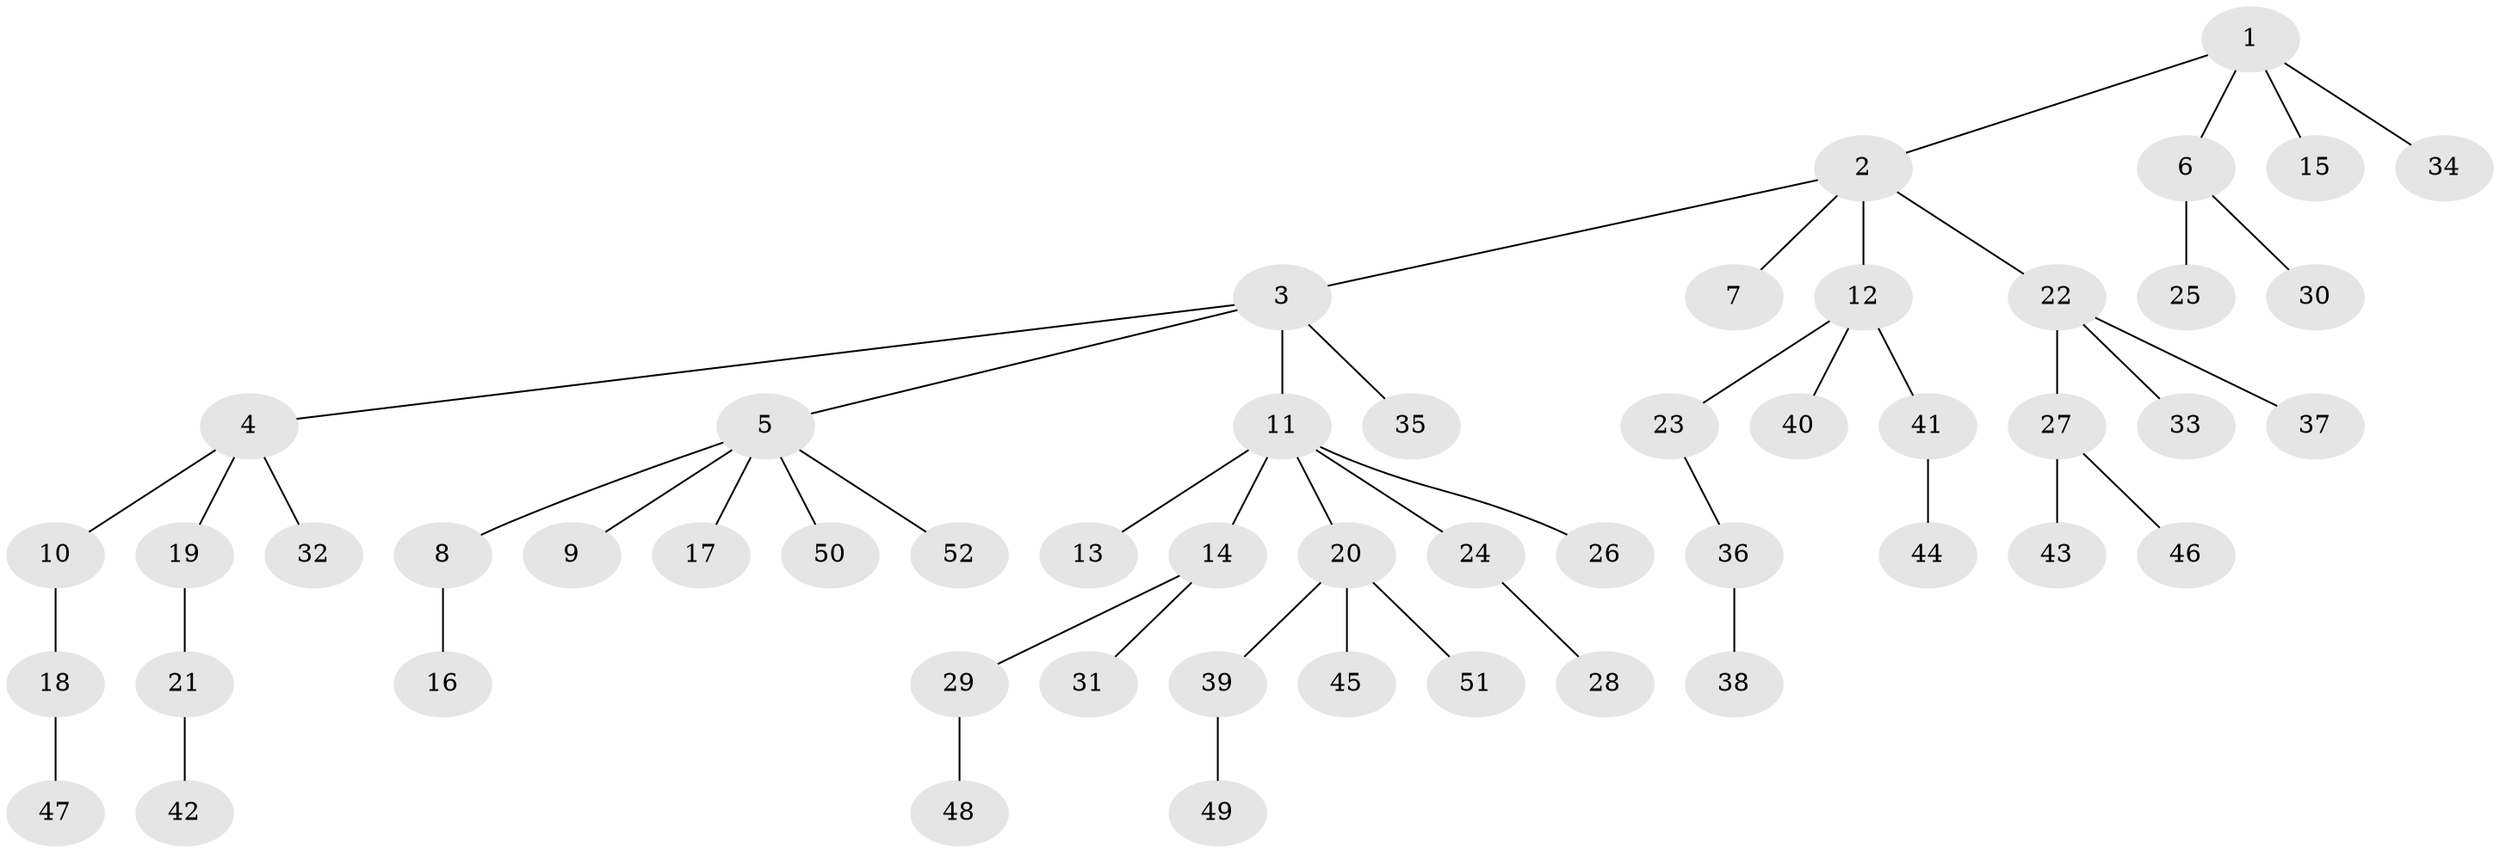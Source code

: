 // Generated by graph-tools (version 1.1) at 2025/50/03/09/25 03:50:22]
// undirected, 52 vertices, 51 edges
graph export_dot {
graph [start="1"]
  node [color=gray90,style=filled];
  1;
  2;
  3;
  4;
  5;
  6;
  7;
  8;
  9;
  10;
  11;
  12;
  13;
  14;
  15;
  16;
  17;
  18;
  19;
  20;
  21;
  22;
  23;
  24;
  25;
  26;
  27;
  28;
  29;
  30;
  31;
  32;
  33;
  34;
  35;
  36;
  37;
  38;
  39;
  40;
  41;
  42;
  43;
  44;
  45;
  46;
  47;
  48;
  49;
  50;
  51;
  52;
  1 -- 2;
  1 -- 6;
  1 -- 15;
  1 -- 34;
  2 -- 3;
  2 -- 7;
  2 -- 12;
  2 -- 22;
  3 -- 4;
  3 -- 5;
  3 -- 11;
  3 -- 35;
  4 -- 10;
  4 -- 19;
  4 -- 32;
  5 -- 8;
  5 -- 9;
  5 -- 17;
  5 -- 50;
  5 -- 52;
  6 -- 25;
  6 -- 30;
  8 -- 16;
  10 -- 18;
  11 -- 13;
  11 -- 14;
  11 -- 20;
  11 -- 24;
  11 -- 26;
  12 -- 23;
  12 -- 40;
  12 -- 41;
  14 -- 29;
  14 -- 31;
  18 -- 47;
  19 -- 21;
  20 -- 39;
  20 -- 45;
  20 -- 51;
  21 -- 42;
  22 -- 27;
  22 -- 33;
  22 -- 37;
  23 -- 36;
  24 -- 28;
  27 -- 43;
  27 -- 46;
  29 -- 48;
  36 -- 38;
  39 -- 49;
  41 -- 44;
}
